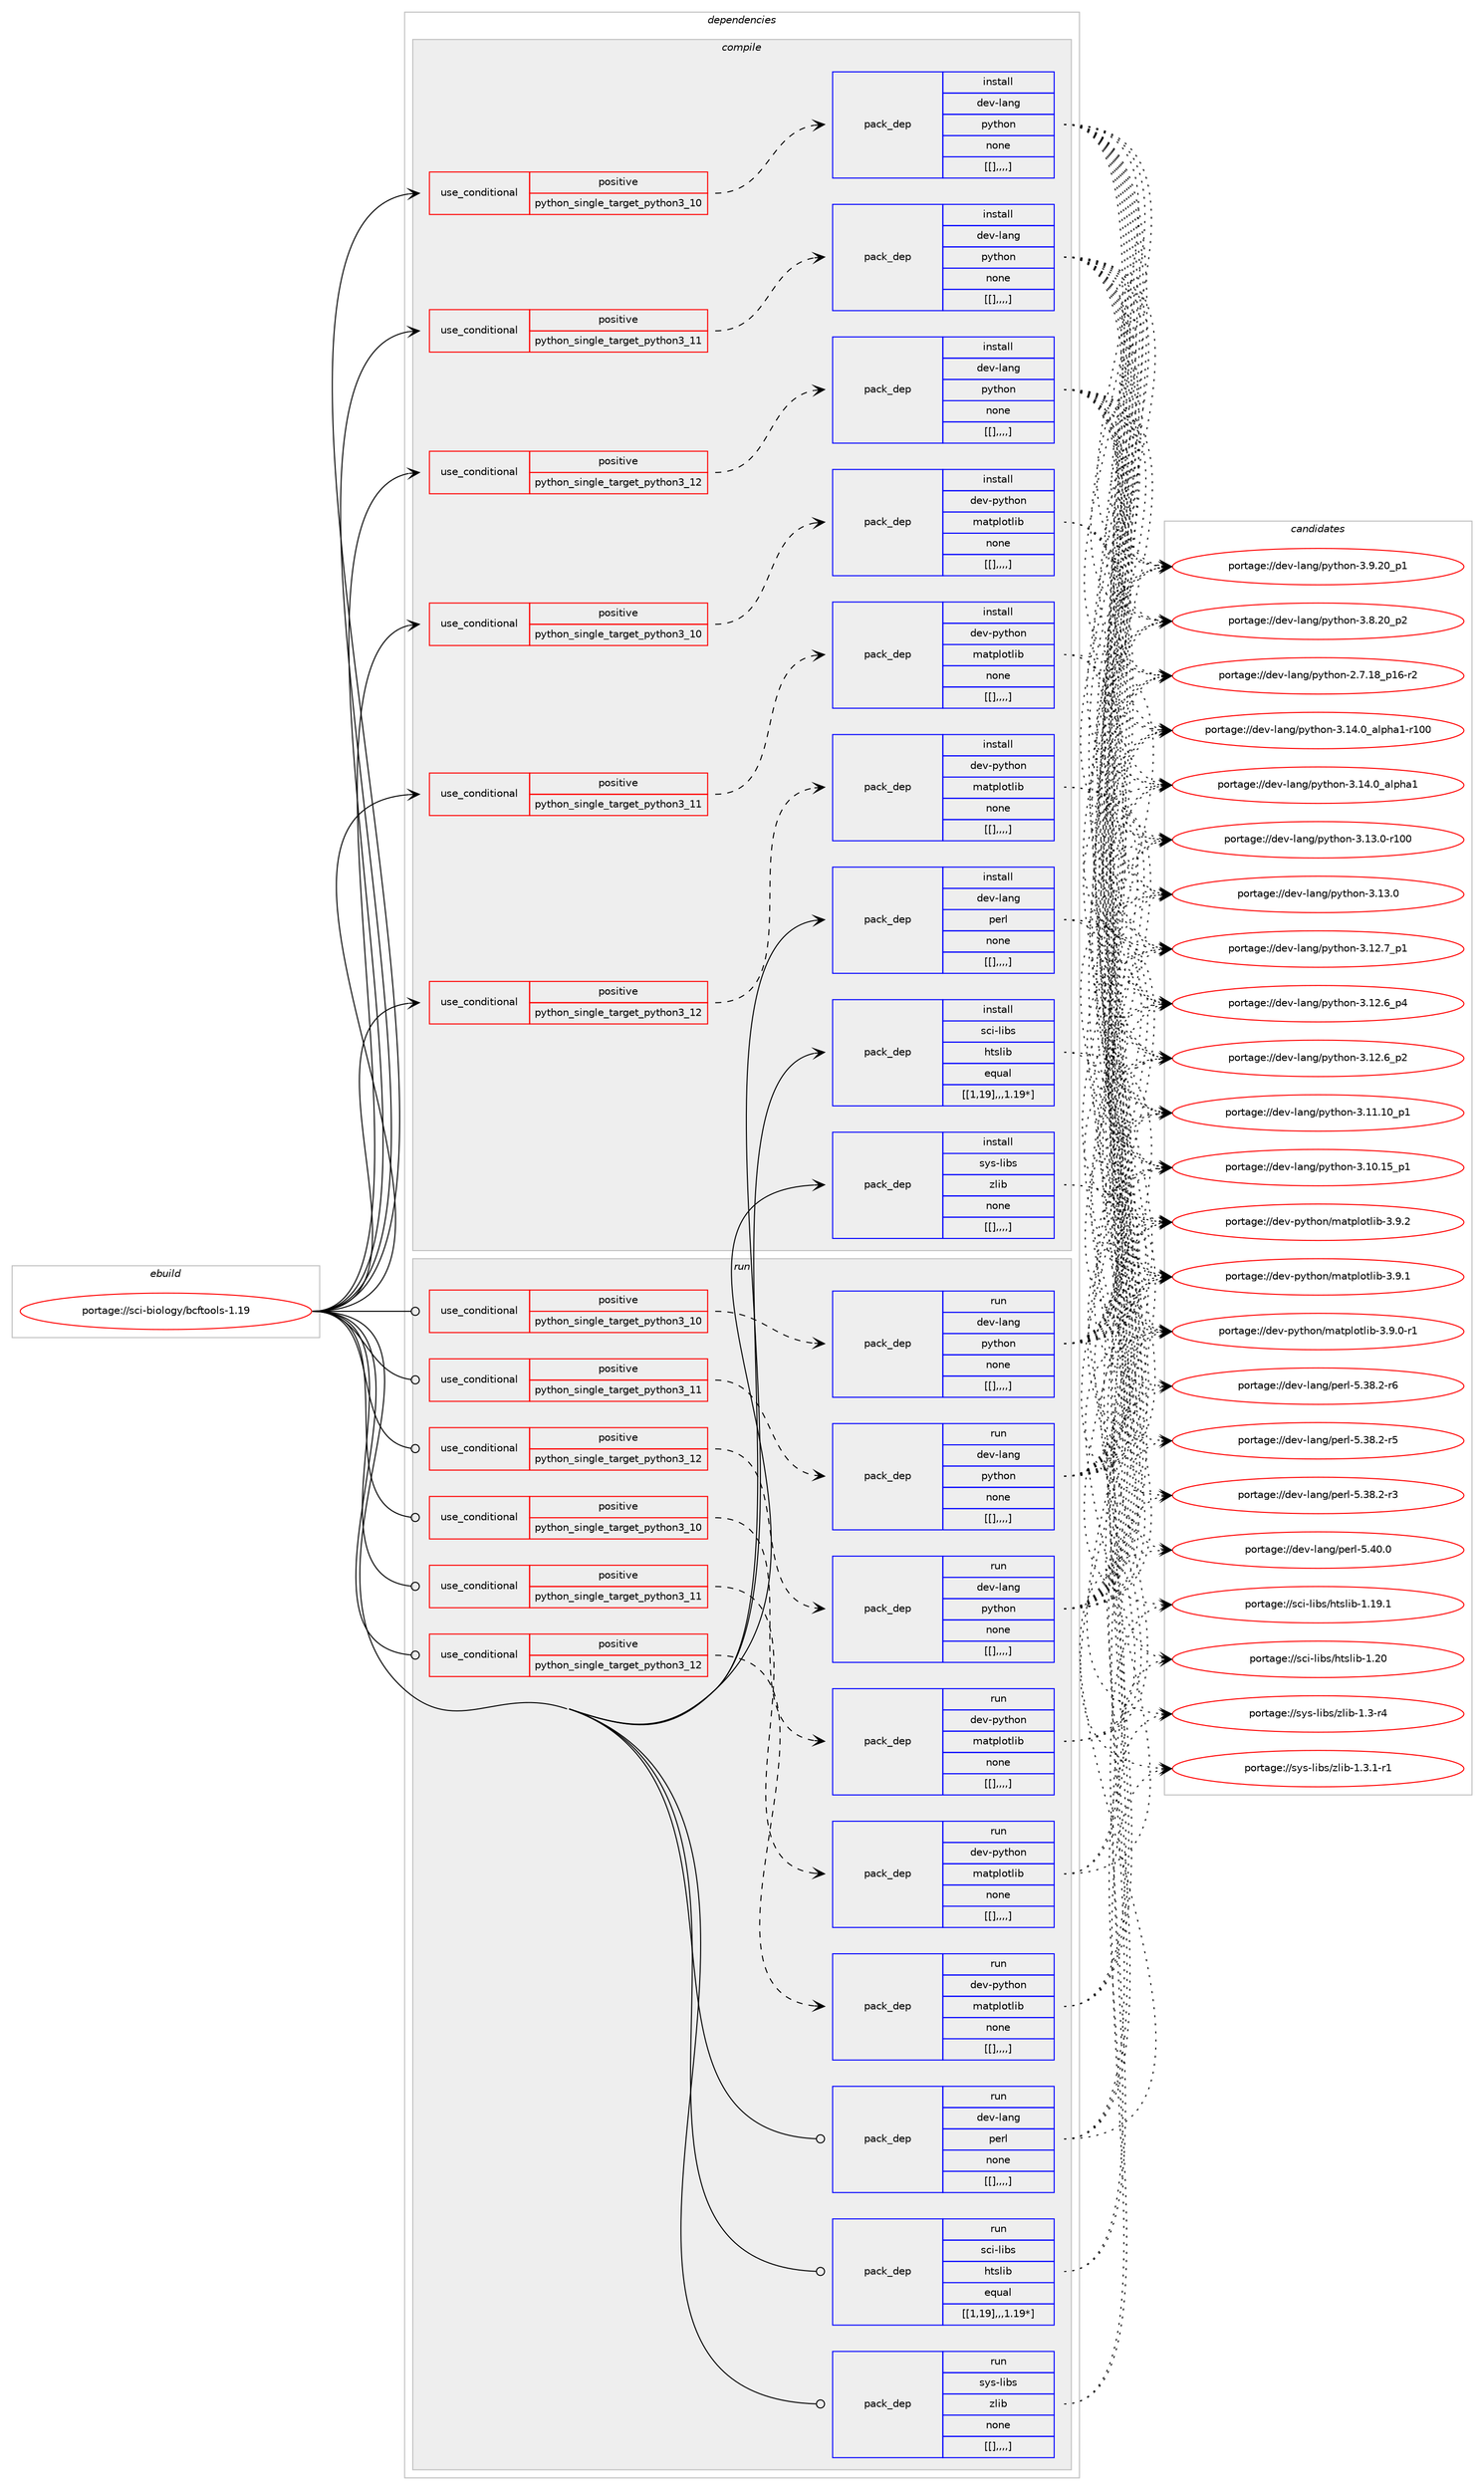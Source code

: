 digraph prolog {

# *************
# Graph options
# *************

newrank=true;
concentrate=true;
compound=true;
graph [rankdir=LR,fontname=Helvetica,fontsize=10,ranksep=1.5];#, ranksep=2.5, nodesep=0.2];
edge  [arrowhead=vee];
node  [fontname=Helvetica,fontsize=10];

# **********
# The ebuild
# **********

subgraph cluster_leftcol {
color=gray;
label=<<i>ebuild</i>>;
id [label="portage://sci-biology/bcftools-1.19", color=red, width=4, href="../sci-biology/bcftools-1.19.svg"];
}

# ****************
# The dependencies
# ****************

subgraph cluster_midcol {
color=gray;
label=<<i>dependencies</i>>;
subgraph cluster_compile {
fillcolor="#eeeeee";
style=filled;
label=<<i>compile</i>>;
subgraph cond110222 {
dependency415313 [label=<<TABLE BORDER="0" CELLBORDER="1" CELLSPACING="0" CELLPADDING="4"><TR><TD ROWSPAN="3" CELLPADDING="10">use_conditional</TD></TR><TR><TD>positive</TD></TR><TR><TD>python_single_target_python3_10</TD></TR></TABLE>>, shape=none, color=red];
subgraph pack301991 {
dependency415317 [label=<<TABLE BORDER="0" CELLBORDER="1" CELLSPACING="0" CELLPADDING="4" WIDTH="220"><TR><TD ROWSPAN="6" CELLPADDING="30">pack_dep</TD></TR><TR><TD WIDTH="110">install</TD></TR><TR><TD>dev-lang</TD></TR><TR><TD>python</TD></TR><TR><TD>none</TD></TR><TR><TD>[[],,,,]</TD></TR></TABLE>>, shape=none, color=blue];
}
dependency415313:e -> dependency415317:w [weight=20,style="dashed",arrowhead="vee"];
}
id:e -> dependency415313:w [weight=20,style="solid",arrowhead="vee"];
subgraph cond110224 {
dependency415327 [label=<<TABLE BORDER="0" CELLBORDER="1" CELLSPACING="0" CELLPADDING="4"><TR><TD ROWSPAN="3" CELLPADDING="10">use_conditional</TD></TR><TR><TD>positive</TD></TR><TR><TD>python_single_target_python3_10</TD></TR></TABLE>>, shape=none, color=red];
subgraph pack302005 {
dependency415332 [label=<<TABLE BORDER="0" CELLBORDER="1" CELLSPACING="0" CELLPADDING="4" WIDTH="220"><TR><TD ROWSPAN="6" CELLPADDING="30">pack_dep</TD></TR><TR><TD WIDTH="110">install</TD></TR><TR><TD>dev-python</TD></TR><TR><TD>matplotlib</TD></TR><TR><TD>none</TD></TR><TR><TD>[[],,,,]</TD></TR></TABLE>>, shape=none, color=blue];
}
dependency415327:e -> dependency415332:w [weight=20,style="dashed",arrowhead="vee"];
}
id:e -> dependency415327:w [weight=20,style="solid",arrowhead="vee"];
subgraph cond110227 {
dependency415342 [label=<<TABLE BORDER="0" CELLBORDER="1" CELLSPACING="0" CELLPADDING="4"><TR><TD ROWSPAN="3" CELLPADDING="10">use_conditional</TD></TR><TR><TD>positive</TD></TR><TR><TD>python_single_target_python3_11</TD></TR></TABLE>>, shape=none, color=red];
subgraph pack302016 {
dependency415348 [label=<<TABLE BORDER="0" CELLBORDER="1" CELLSPACING="0" CELLPADDING="4" WIDTH="220"><TR><TD ROWSPAN="6" CELLPADDING="30">pack_dep</TD></TR><TR><TD WIDTH="110">install</TD></TR><TR><TD>dev-lang</TD></TR><TR><TD>python</TD></TR><TR><TD>none</TD></TR><TR><TD>[[],,,,]</TD></TR></TABLE>>, shape=none, color=blue];
}
dependency415342:e -> dependency415348:w [weight=20,style="dashed",arrowhead="vee"];
}
id:e -> dependency415342:w [weight=20,style="solid",arrowhead="vee"];
subgraph cond110230 {
dependency415354 [label=<<TABLE BORDER="0" CELLBORDER="1" CELLSPACING="0" CELLPADDING="4"><TR><TD ROWSPAN="3" CELLPADDING="10">use_conditional</TD></TR><TR><TD>positive</TD></TR><TR><TD>python_single_target_python3_11</TD></TR></TABLE>>, shape=none, color=red];
subgraph pack302022 {
dependency415356 [label=<<TABLE BORDER="0" CELLBORDER="1" CELLSPACING="0" CELLPADDING="4" WIDTH="220"><TR><TD ROWSPAN="6" CELLPADDING="30">pack_dep</TD></TR><TR><TD WIDTH="110">install</TD></TR><TR><TD>dev-python</TD></TR><TR><TD>matplotlib</TD></TR><TR><TD>none</TD></TR><TR><TD>[[],,,,]</TD></TR></TABLE>>, shape=none, color=blue];
}
dependency415354:e -> dependency415356:w [weight=20,style="dashed",arrowhead="vee"];
}
id:e -> dependency415354:w [weight=20,style="solid",arrowhead="vee"];
subgraph cond110234 {
dependency415362 [label=<<TABLE BORDER="0" CELLBORDER="1" CELLSPACING="0" CELLPADDING="4"><TR><TD ROWSPAN="3" CELLPADDING="10">use_conditional</TD></TR><TR><TD>positive</TD></TR><TR><TD>python_single_target_python3_12</TD></TR></TABLE>>, shape=none, color=red];
subgraph pack302030 {
dependency415366 [label=<<TABLE BORDER="0" CELLBORDER="1" CELLSPACING="0" CELLPADDING="4" WIDTH="220"><TR><TD ROWSPAN="6" CELLPADDING="30">pack_dep</TD></TR><TR><TD WIDTH="110">install</TD></TR><TR><TD>dev-lang</TD></TR><TR><TD>python</TD></TR><TR><TD>none</TD></TR><TR><TD>[[],,,,]</TD></TR></TABLE>>, shape=none, color=blue];
}
dependency415362:e -> dependency415366:w [weight=20,style="dashed",arrowhead="vee"];
}
id:e -> dependency415362:w [weight=20,style="solid",arrowhead="vee"];
subgraph cond110236 {
dependency415374 [label=<<TABLE BORDER="0" CELLBORDER="1" CELLSPACING="0" CELLPADDING="4"><TR><TD ROWSPAN="3" CELLPADDING="10">use_conditional</TD></TR><TR><TD>positive</TD></TR><TR><TD>python_single_target_python3_12</TD></TR></TABLE>>, shape=none, color=red];
subgraph pack302038 {
dependency415377 [label=<<TABLE BORDER="0" CELLBORDER="1" CELLSPACING="0" CELLPADDING="4" WIDTH="220"><TR><TD ROWSPAN="6" CELLPADDING="30">pack_dep</TD></TR><TR><TD WIDTH="110">install</TD></TR><TR><TD>dev-python</TD></TR><TR><TD>matplotlib</TD></TR><TR><TD>none</TD></TR><TR><TD>[[],,,,]</TD></TR></TABLE>>, shape=none, color=blue];
}
dependency415374:e -> dependency415377:w [weight=20,style="dashed",arrowhead="vee"];
}
id:e -> dependency415374:w [weight=20,style="solid",arrowhead="vee"];
subgraph pack302043 {
dependency415382 [label=<<TABLE BORDER="0" CELLBORDER="1" CELLSPACING="0" CELLPADDING="4" WIDTH="220"><TR><TD ROWSPAN="6" CELLPADDING="30">pack_dep</TD></TR><TR><TD WIDTH="110">install</TD></TR><TR><TD>dev-lang</TD></TR><TR><TD>perl</TD></TR><TR><TD>none</TD></TR><TR><TD>[[],,,,]</TD></TR></TABLE>>, shape=none, color=blue];
}
id:e -> dependency415382:w [weight=20,style="solid",arrowhead="vee"];
subgraph pack302048 {
dependency415390 [label=<<TABLE BORDER="0" CELLBORDER="1" CELLSPACING="0" CELLPADDING="4" WIDTH="220"><TR><TD ROWSPAN="6" CELLPADDING="30">pack_dep</TD></TR><TR><TD WIDTH="110">install</TD></TR><TR><TD>sci-libs</TD></TR><TR><TD>htslib</TD></TR><TR><TD>equal</TD></TR><TR><TD>[[1,19],,,1.19*]</TD></TR></TABLE>>, shape=none, color=blue];
}
id:e -> dependency415390:w [weight=20,style="solid",arrowhead="vee"];
subgraph pack302055 {
dependency415397 [label=<<TABLE BORDER="0" CELLBORDER="1" CELLSPACING="0" CELLPADDING="4" WIDTH="220"><TR><TD ROWSPAN="6" CELLPADDING="30">pack_dep</TD></TR><TR><TD WIDTH="110">install</TD></TR><TR><TD>sys-libs</TD></TR><TR><TD>zlib</TD></TR><TR><TD>none</TD></TR><TR><TD>[[],,,,]</TD></TR></TABLE>>, shape=none, color=blue];
}
id:e -> dependency415397:w [weight=20,style="solid",arrowhead="vee"];
}
subgraph cluster_compileandrun {
fillcolor="#eeeeee";
style=filled;
label=<<i>compile and run</i>>;
}
subgraph cluster_run {
fillcolor="#eeeeee";
style=filled;
label=<<i>run</i>>;
subgraph cond110242 {
dependency415404 [label=<<TABLE BORDER="0" CELLBORDER="1" CELLSPACING="0" CELLPADDING="4"><TR><TD ROWSPAN="3" CELLPADDING="10">use_conditional</TD></TR><TR><TD>positive</TD></TR><TR><TD>python_single_target_python3_10</TD></TR></TABLE>>, shape=none, color=red];
subgraph pack302063 {
dependency415407 [label=<<TABLE BORDER="0" CELLBORDER="1" CELLSPACING="0" CELLPADDING="4" WIDTH="220"><TR><TD ROWSPAN="6" CELLPADDING="30">pack_dep</TD></TR><TR><TD WIDTH="110">run</TD></TR><TR><TD>dev-lang</TD></TR><TR><TD>python</TD></TR><TR><TD>none</TD></TR><TR><TD>[[],,,,]</TD></TR></TABLE>>, shape=none, color=blue];
}
dependency415404:e -> dependency415407:w [weight=20,style="dashed",arrowhead="vee"];
}
id:e -> dependency415404:w [weight=20,style="solid",arrowhead="odot"];
subgraph cond110245 {
dependency415416 [label=<<TABLE BORDER="0" CELLBORDER="1" CELLSPACING="0" CELLPADDING="4"><TR><TD ROWSPAN="3" CELLPADDING="10">use_conditional</TD></TR><TR><TD>positive</TD></TR><TR><TD>python_single_target_python3_10</TD></TR></TABLE>>, shape=none, color=red];
subgraph pack302072 {
dependency415419 [label=<<TABLE BORDER="0" CELLBORDER="1" CELLSPACING="0" CELLPADDING="4" WIDTH="220"><TR><TD ROWSPAN="6" CELLPADDING="30">pack_dep</TD></TR><TR><TD WIDTH="110">run</TD></TR><TR><TD>dev-python</TD></TR><TR><TD>matplotlib</TD></TR><TR><TD>none</TD></TR><TR><TD>[[],,,,]</TD></TR></TABLE>>, shape=none, color=blue];
}
dependency415416:e -> dependency415419:w [weight=20,style="dashed",arrowhead="vee"];
}
id:e -> dependency415416:w [weight=20,style="solid",arrowhead="odot"];
subgraph cond110248 {
dependency415429 [label=<<TABLE BORDER="0" CELLBORDER="1" CELLSPACING="0" CELLPADDING="4"><TR><TD ROWSPAN="3" CELLPADDING="10">use_conditional</TD></TR><TR><TD>positive</TD></TR><TR><TD>python_single_target_python3_11</TD></TR></TABLE>>, shape=none, color=red];
subgraph pack302082 {
dependency415434 [label=<<TABLE BORDER="0" CELLBORDER="1" CELLSPACING="0" CELLPADDING="4" WIDTH="220"><TR><TD ROWSPAN="6" CELLPADDING="30">pack_dep</TD></TR><TR><TD WIDTH="110">run</TD></TR><TR><TD>dev-lang</TD></TR><TR><TD>python</TD></TR><TR><TD>none</TD></TR><TR><TD>[[],,,,]</TD></TR></TABLE>>, shape=none, color=blue];
}
dependency415429:e -> dependency415434:w [weight=20,style="dashed",arrowhead="vee"];
}
id:e -> dependency415429:w [weight=20,style="solid",arrowhead="odot"];
subgraph cond110251 {
dependency415442 [label=<<TABLE BORDER="0" CELLBORDER="1" CELLSPACING="0" CELLPADDING="4"><TR><TD ROWSPAN="3" CELLPADDING="10">use_conditional</TD></TR><TR><TD>positive</TD></TR><TR><TD>python_single_target_python3_11</TD></TR></TABLE>>, shape=none, color=red];
subgraph pack302090 {
dependency415445 [label=<<TABLE BORDER="0" CELLBORDER="1" CELLSPACING="0" CELLPADDING="4" WIDTH="220"><TR><TD ROWSPAN="6" CELLPADDING="30">pack_dep</TD></TR><TR><TD WIDTH="110">run</TD></TR><TR><TD>dev-python</TD></TR><TR><TD>matplotlib</TD></TR><TR><TD>none</TD></TR><TR><TD>[[],,,,]</TD></TR></TABLE>>, shape=none, color=blue];
}
dependency415442:e -> dependency415445:w [weight=20,style="dashed",arrowhead="vee"];
}
id:e -> dependency415442:w [weight=20,style="solid",arrowhead="odot"];
subgraph cond110255 {
dependency415454 [label=<<TABLE BORDER="0" CELLBORDER="1" CELLSPACING="0" CELLPADDING="4"><TR><TD ROWSPAN="3" CELLPADDING="10">use_conditional</TD></TR><TR><TD>positive</TD></TR><TR><TD>python_single_target_python3_12</TD></TR></TABLE>>, shape=none, color=red];
subgraph pack302099 {
dependency415458 [label=<<TABLE BORDER="0" CELLBORDER="1" CELLSPACING="0" CELLPADDING="4" WIDTH="220"><TR><TD ROWSPAN="6" CELLPADDING="30">pack_dep</TD></TR><TR><TD WIDTH="110">run</TD></TR><TR><TD>dev-lang</TD></TR><TR><TD>python</TD></TR><TR><TD>none</TD></TR><TR><TD>[[],,,,]</TD></TR></TABLE>>, shape=none, color=blue];
}
dependency415454:e -> dependency415458:w [weight=20,style="dashed",arrowhead="vee"];
}
id:e -> dependency415454:w [weight=20,style="solid",arrowhead="odot"];
subgraph cond110260 {
dependency415466 [label=<<TABLE BORDER="0" CELLBORDER="1" CELLSPACING="0" CELLPADDING="4"><TR><TD ROWSPAN="3" CELLPADDING="10">use_conditional</TD></TR><TR><TD>positive</TD></TR><TR><TD>python_single_target_python3_12</TD></TR></TABLE>>, shape=none, color=red];
subgraph pack302113 {
dependency415474 [label=<<TABLE BORDER="0" CELLBORDER="1" CELLSPACING="0" CELLPADDING="4" WIDTH="220"><TR><TD ROWSPAN="6" CELLPADDING="30">pack_dep</TD></TR><TR><TD WIDTH="110">run</TD></TR><TR><TD>dev-python</TD></TR><TR><TD>matplotlib</TD></TR><TR><TD>none</TD></TR><TR><TD>[[],,,,]</TD></TR></TABLE>>, shape=none, color=blue];
}
dependency415466:e -> dependency415474:w [weight=20,style="dashed",arrowhead="vee"];
}
id:e -> dependency415466:w [weight=20,style="solid",arrowhead="odot"];
subgraph pack302118 {
dependency415482 [label=<<TABLE BORDER="0" CELLBORDER="1" CELLSPACING="0" CELLPADDING="4" WIDTH="220"><TR><TD ROWSPAN="6" CELLPADDING="30">pack_dep</TD></TR><TR><TD WIDTH="110">run</TD></TR><TR><TD>dev-lang</TD></TR><TR><TD>perl</TD></TR><TR><TD>none</TD></TR><TR><TD>[[],,,,]</TD></TR></TABLE>>, shape=none, color=blue];
}
id:e -> dependency415482:w [weight=20,style="solid",arrowhead="odot"];
subgraph pack302125 {
dependency415491 [label=<<TABLE BORDER="0" CELLBORDER="1" CELLSPACING="0" CELLPADDING="4" WIDTH="220"><TR><TD ROWSPAN="6" CELLPADDING="30">pack_dep</TD></TR><TR><TD WIDTH="110">run</TD></TR><TR><TD>sci-libs</TD></TR><TR><TD>htslib</TD></TR><TR><TD>equal</TD></TR><TR><TD>[[1,19],,,1.19*]</TD></TR></TABLE>>, shape=none, color=blue];
}
id:e -> dependency415491:w [weight=20,style="solid",arrowhead="odot"];
subgraph pack302130 {
dependency415499 [label=<<TABLE BORDER="0" CELLBORDER="1" CELLSPACING="0" CELLPADDING="4" WIDTH="220"><TR><TD ROWSPAN="6" CELLPADDING="30">pack_dep</TD></TR><TR><TD WIDTH="110">run</TD></TR><TR><TD>sys-libs</TD></TR><TR><TD>zlib</TD></TR><TR><TD>none</TD></TR><TR><TD>[[],,,,]</TD></TR></TABLE>>, shape=none, color=blue];
}
id:e -> dependency415499:w [weight=20,style="solid",arrowhead="odot"];
}
}

# **************
# The candidates
# **************

subgraph cluster_choices {
rank=same;
color=gray;
label=<<i>candidates</i>>;

subgraph choice301989 {
color=black;
nodesep=1;
choice100101118451089711010347112121116104111110455146495246489597108112104974945114494848 [label="portage://dev-lang/python-3.14.0_alpha1-r100", color=red, width=4,href="../dev-lang/python-3.14.0_alpha1-r100.svg"];
choice1001011184510897110103471121211161041111104551464952464895971081121049749 [label="portage://dev-lang/python-3.14.0_alpha1", color=red, width=4,href="../dev-lang/python-3.14.0_alpha1.svg"];
choice1001011184510897110103471121211161041111104551464951464845114494848 [label="portage://dev-lang/python-3.13.0-r100", color=red, width=4,href="../dev-lang/python-3.13.0-r100.svg"];
choice10010111845108971101034711212111610411111045514649514648 [label="portage://dev-lang/python-3.13.0", color=red, width=4,href="../dev-lang/python-3.13.0.svg"];
choice100101118451089711010347112121116104111110455146495046559511249 [label="portage://dev-lang/python-3.12.7_p1", color=red, width=4,href="../dev-lang/python-3.12.7_p1.svg"];
choice100101118451089711010347112121116104111110455146495046549511252 [label="portage://dev-lang/python-3.12.6_p4", color=red, width=4,href="../dev-lang/python-3.12.6_p4.svg"];
choice100101118451089711010347112121116104111110455146495046549511250 [label="portage://dev-lang/python-3.12.6_p2", color=red, width=4,href="../dev-lang/python-3.12.6_p2.svg"];
choice10010111845108971101034711212111610411111045514649494649489511249 [label="portage://dev-lang/python-3.11.10_p1", color=red, width=4,href="../dev-lang/python-3.11.10_p1.svg"];
choice10010111845108971101034711212111610411111045514649484649539511249 [label="portage://dev-lang/python-3.10.15_p1", color=red, width=4,href="../dev-lang/python-3.10.15_p1.svg"];
choice100101118451089711010347112121116104111110455146574650489511249 [label="portage://dev-lang/python-3.9.20_p1", color=red, width=4,href="../dev-lang/python-3.9.20_p1.svg"];
choice100101118451089711010347112121116104111110455146564650489511250 [label="portage://dev-lang/python-3.8.20_p2", color=red, width=4,href="../dev-lang/python-3.8.20_p2.svg"];
choice100101118451089711010347112121116104111110455046554649569511249544511450 [label="portage://dev-lang/python-2.7.18_p16-r2", color=red, width=4,href="../dev-lang/python-2.7.18_p16-r2.svg"];
dependency415317:e -> choice100101118451089711010347112121116104111110455146495246489597108112104974945114494848:w [style=dotted,weight="100"];
dependency415317:e -> choice1001011184510897110103471121211161041111104551464952464895971081121049749:w [style=dotted,weight="100"];
dependency415317:e -> choice1001011184510897110103471121211161041111104551464951464845114494848:w [style=dotted,weight="100"];
dependency415317:e -> choice10010111845108971101034711212111610411111045514649514648:w [style=dotted,weight="100"];
dependency415317:e -> choice100101118451089711010347112121116104111110455146495046559511249:w [style=dotted,weight="100"];
dependency415317:e -> choice100101118451089711010347112121116104111110455146495046549511252:w [style=dotted,weight="100"];
dependency415317:e -> choice100101118451089711010347112121116104111110455146495046549511250:w [style=dotted,weight="100"];
dependency415317:e -> choice10010111845108971101034711212111610411111045514649494649489511249:w [style=dotted,weight="100"];
dependency415317:e -> choice10010111845108971101034711212111610411111045514649484649539511249:w [style=dotted,weight="100"];
dependency415317:e -> choice100101118451089711010347112121116104111110455146574650489511249:w [style=dotted,weight="100"];
dependency415317:e -> choice100101118451089711010347112121116104111110455146564650489511250:w [style=dotted,weight="100"];
dependency415317:e -> choice100101118451089711010347112121116104111110455046554649569511249544511450:w [style=dotted,weight="100"];
}
subgraph choice302001 {
color=black;
nodesep=1;
choice10010111845112121116104111110471099711611210811111610810598455146574650 [label="portage://dev-python/matplotlib-3.9.2", color=red, width=4,href="../dev-python/matplotlib-3.9.2.svg"];
choice10010111845112121116104111110471099711611210811111610810598455146574649 [label="portage://dev-python/matplotlib-3.9.1", color=red, width=4,href="../dev-python/matplotlib-3.9.1.svg"];
choice100101118451121211161041111104710997116112108111116108105984551465746484511449 [label="portage://dev-python/matplotlib-3.9.0-r1", color=red, width=4,href="../dev-python/matplotlib-3.9.0-r1.svg"];
dependency415332:e -> choice10010111845112121116104111110471099711611210811111610810598455146574650:w [style=dotted,weight="100"];
dependency415332:e -> choice10010111845112121116104111110471099711611210811111610810598455146574649:w [style=dotted,weight="100"];
dependency415332:e -> choice100101118451121211161041111104710997116112108111116108105984551465746484511449:w [style=dotted,weight="100"];
}
subgraph choice302005 {
color=black;
nodesep=1;
choice100101118451089711010347112121116104111110455146495246489597108112104974945114494848 [label="portage://dev-lang/python-3.14.0_alpha1-r100", color=red, width=4,href="../dev-lang/python-3.14.0_alpha1-r100.svg"];
choice1001011184510897110103471121211161041111104551464952464895971081121049749 [label="portage://dev-lang/python-3.14.0_alpha1", color=red, width=4,href="../dev-lang/python-3.14.0_alpha1.svg"];
choice1001011184510897110103471121211161041111104551464951464845114494848 [label="portage://dev-lang/python-3.13.0-r100", color=red, width=4,href="../dev-lang/python-3.13.0-r100.svg"];
choice10010111845108971101034711212111610411111045514649514648 [label="portage://dev-lang/python-3.13.0", color=red, width=4,href="../dev-lang/python-3.13.0.svg"];
choice100101118451089711010347112121116104111110455146495046559511249 [label="portage://dev-lang/python-3.12.7_p1", color=red, width=4,href="../dev-lang/python-3.12.7_p1.svg"];
choice100101118451089711010347112121116104111110455146495046549511252 [label="portage://dev-lang/python-3.12.6_p4", color=red, width=4,href="../dev-lang/python-3.12.6_p4.svg"];
choice100101118451089711010347112121116104111110455146495046549511250 [label="portage://dev-lang/python-3.12.6_p2", color=red, width=4,href="../dev-lang/python-3.12.6_p2.svg"];
choice10010111845108971101034711212111610411111045514649494649489511249 [label="portage://dev-lang/python-3.11.10_p1", color=red, width=4,href="../dev-lang/python-3.11.10_p1.svg"];
choice10010111845108971101034711212111610411111045514649484649539511249 [label="portage://dev-lang/python-3.10.15_p1", color=red, width=4,href="../dev-lang/python-3.10.15_p1.svg"];
choice100101118451089711010347112121116104111110455146574650489511249 [label="portage://dev-lang/python-3.9.20_p1", color=red, width=4,href="../dev-lang/python-3.9.20_p1.svg"];
choice100101118451089711010347112121116104111110455146564650489511250 [label="portage://dev-lang/python-3.8.20_p2", color=red, width=4,href="../dev-lang/python-3.8.20_p2.svg"];
choice100101118451089711010347112121116104111110455046554649569511249544511450 [label="portage://dev-lang/python-2.7.18_p16-r2", color=red, width=4,href="../dev-lang/python-2.7.18_p16-r2.svg"];
dependency415348:e -> choice100101118451089711010347112121116104111110455146495246489597108112104974945114494848:w [style=dotted,weight="100"];
dependency415348:e -> choice1001011184510897110103471121211161041111104551464952464895971081121049749:w [style=dotted,weight="100"];
dependency415348:e -> choice1001011184510897110103471121211161041111104551464951464845114494848:w [style=dotted,weight="100"];
dependency415348:e -> choice10010111845108971101034711212111610411111045514649514648:w [style=dotted,weight="100"];
dependency415348:e -> choice100101118451089711010347112121116104111110455146495046559511249:w [style=dotted,weight="100"];
dependency415348:e -> choice100101118451089711010347112121116104111110455146495046549511252:w [style=dotted,weight="100"];
dependency415348:e -> choice100101118451089711010347112121116104111110455146495046549511250:w [style=dotted,weight="100"];
dependency415348:e -> choice10010111845108971101034711212111610411111045514649494649489511249:w [style=dotted,weight="100"];
dependency415348:e -> choice10010111845108971101034711212111610411111045514649484649539511249:w [style=dotted,weight="100"];
dependency415348:e -> choice100101118451089711010347112121116104111110455146574650489511249:w [style=dotted,weight="100"];
dependency415348:e -> choice100101118451089711010347112121116104111110455146564650489511250:w [style=dotted,weight="100"];
dependency415348:e -> choice100101118451089711010347112121116104111110455046554649569511249544511450:w [style=dotted,weight="100"];
}
subgraph choice302024 {
color=black;
nodesep=1;
choice10010111845112121116104111110471099711611210811111610810598455146574650 [label="portage://dev-python/matplotlib-3.9.2", color=red, width=4,href="../dev-python/matplotlib-3.9.2.svg"];
choice10010111845112121116104111110471099711611210811111610810598455146574649 [label="portage://dev-python/matplotlib-3.9.1", color=red, width=4,href="../dev-python/matplotlib-3.9.1.svg"];
choice100101118451121211161041111104710997116112108111116108105984551465746484511449 [label="portage://dev-python/matplotlib-3.9.0-r1", color=red, width=4,href="../dev-python/matplotlib-3.9.0-r1.svg"];
dependency415356:e -> choice10010111845112121116104111110471099711611210811111610810598455146574650:w [style=dotted,weight="100"];
dependency415356:e -> choice10010111845112121116104111110471099711611210811111610810598455146574649:w [style=dotted,weight="100"];
dependency415356:e -> choice100101118451121211161041111104710997116112108111116108105984551465746484511449:w [style=dotted,weight="100"];
}
subgraph choice302029 {
color=black;
nodesep=1;
choice100101118451089711010347112121116104111110455146495246489597108112104974945114494848 [label="portage://dev-lang/python-3.14.0_alpha1-r100", color=red, width=4,href="../dev-lang/python-3.14.0_alpha1-r100.svg"];
choice1001011184510897110103471121211161041111104551464952464895971081121049749 [label="portage://dev-lang/python-3.14.0_alpha1", color=red, width=4,href="../dev-lang/python-3.14.0_alpha1.svg"];
choice1001011184510897110103471121211161041111104551464951464845114494848 [label="portage://dev-lang/python-3.13.0-r100", color=red, width=4,href="../dev-lang/python-3.13.0-r100.svg"];
choice10010111845108971101034711212111610411111045514649514648 [label="portage://dev-lang/python-3.13.0", color=red, width=4,href="../dev-lang/python-3.13.0.svg"];
choice100101118451089711010347112121116104111110455146495046559511249 [label="portage://dev-lang/python-3.12.7_p1", color=red, width=4,href="../dev-lang/python-3.12.7_p1.svg"];
choice100101118451089711010347112121116104111110455146495046549511252 [label="portage://dev-lang/python-3.12.6_p4", color=red, width=4,href="../dev-lang/python-3.12.6_p4.svg"];
choice100101118451089711010347112121116104111110455146495046549511250 [label="portage://dev-lang/python-3.12.6_p2", color=red, width=4,href="../dev-lang/python-3.12.6_p2.svg"];
choice10010111845108971101034711212111610411111045514649494649489511249 [label="portage://dev-lang/python-3.11.10_p1", color=red, width=4,href="../dev-lang/python-3.11.10_p1.svg"];
choice10010111845108971101034711212111610411111045514649484649539511249 [label="portage://dev-lang/python-3.10.15_p1", color=red, width=4,href="../dev-lang/python-3.10.15_p1.svg"];
choice100101118451089711010347112121116104111110455146574650489511249 [label="portage://dev-lang/python-3.9.20_p1", color=red, width=4,href="../dev-lang/python-3.9.20_p1.svg"];
choice100101118451089711010347112121116104111110455146564650489511250 [label="portage://dev-lang/python-3.8.20_p2", color=red, width=4,href="../dev-lang/python-3.8.20_p2.svg"];
choice100101118451089711010347112121116104111110455046554649569511249544511450 [label="portage://dev-lang/python-2.7.18_p16-r2", color=red, width=4,href="../dev-lang/python-2.7.18_p16-r2.svg"];
dependency415366:e -> choice100101118451089711010347112121116104111110455146495246489597108112104974945114494848:w [style=dotted,weight="100"];
dependency415366:e -> choice1001011184510897110103471121211161041111104551464952464895971081121049749:w [style=dotted,weight="100"];
dependency415366:e -> choice1001011184510897110103471121211161041111104551464951464845114494848:w [style=dotted,weight="100"];
dependency415366:e -> choice10010111845108971101034711212111610411111045514649514648:w [style=dotted,weight="100"];
dependency415366:e -> choice100101118451089711010347112121116104111110455146495046559511249:w [style=dotted,weight="100"];
dependency415366:e -> choice100101118451089711010347112121116104111110455146495046549511252:w [style=dotted,weight="100"];
dependency415366:e -> choice100101118451089711010347112121116104111110455146495046549511250:w [style=dotted,weight="100"];
dependency415366:e -> choice10010111845108971101034711212111610411111045514649494649489511249:w [style=dotted,weight="100"];
dependency415366:e -> choice10010111845108971101034711212111610411111045514649484649539511249:w [style=dotted,weight="100"];
dependency415366:e -> choice100101118451089711010347112121116104111110455146574650489511249:w [style=dotted,weight="100"];
dependency415366:e -> choice100101118451089711010347112121116104111110455146564650489511250:w [style=dotted,weight="100"];
dependency415366:e -> choice100101118451089711010347112121116104111110455046554649569511249544511450:w [style=dotted,weight="100"];
}
subgraph choice302047 {
color=black;
nodesep=1;
choice10010111845112121116104111110471099711611210811111610810598455146574650 [label="portage://dev-python/matplotlib-3.9.2", color=red, width=4,href="../dev-python/matplotlib-3.9.2.svg"];
choice10010111845112121116104111110471099711611210811111610810598455146574649 [label="portage://dev-python/matplotlib-3.9.1", color=red, width=4,href="../dev-python/matplotlib-3.9.1.svg"];
choice100101118451121211161041111104710997116112108111116108105984551465746484511449 [label="portage://dev-python/matplotlib-3.9.0-r1", color=red, width=4,href="../dev-python/matplotlib-3.9.0-r1.svg"];
dependency415377:e -> choice10010111845112121116104111110471099711611210811111610810598455146574650:w [style=dotted,weight="100"];
dependency415377:e -> choice10010111845112121116104111110471099711611210811111610810598455146574649:w [style=dotted,weight="100"];
dependency415377:e -> choice100101118451121211161041111104710997116112108111116108105984551465746484511449:w [style=dotted,weight="100"];
}
subgraph choice302054 {
color=black;
nodesep=1;
choice10010111845108971101034711210111410845534652484648 [label="portage://dev-lang/perl-5.40.0", color=red, width=4,href="../dev-lang/perl-5.40.0.svg"];
choice100101118451089711010347112101114108455346515646504511454 [label="portage://dev-lang/perl-5.38.2-r6", color=red, width=4,href="../dev-lang/perl-5.38.2-r6.svg"];
choice100101118451089711010347112101114108455346515646504511453 [label="portage://dev-lang/perl-5.38.2-r5", color=red, width=4,href="../dev-lang/perl-5.38.2-r5.svg"];
choice100101118451089711010347112101114108455346515646504511451 [label="portage://dev-lang/perl-5.38.2-r3", color=red, width=4,href="../dev-lang/perl-5.38.2-r3.svg"];
dependency415382:e -> choice10010111845108971101034711210111410845534652484648:w [style=dotted,weight="100"];
dependency415382:e -> choice100101118451089711010347112101114108455346515646504511454:w [style=dotted,weight="100"];
dependency415382:e -> choice100101118451089711010347112101114108455346515646504511453:w [style=dotted,weight="100"];
dependency415382:e -> choice100101118451089711010347112101114108455346515646504511451:w [style=dotted,weight="100"];
}
subgraph choice302058 {
color=black;
nodesep=1;
choice11599105451081059811547104116115108105984549465048 [label="portage://sci-libs/htslib-1.20", color=red, width=4,href="../sci-libs/htslib-1.20.svg"];
choice115991054510810598115471041161151081059845494649574649 [label="portage://sci-libs/htslib-1.19.1", color=red, width=4,href="../sci-libs/htslib-1.19.1.svg"];
dependency415390:e -> choice11599105451081059811547104116115108105984549465048:w [style=dotted,weight="100"];
dependency415390:e -> choice115991054510810598115471041161151081059845494649574649:w [style=dotted,weight="100"];
}
subgraph choice302059 {
color=black;
nodesep=1;
choice115121115451081059811547122108105984549465146494511449 [label="portage://sys-libs/zlib-1.3.1-r1", color=red, width=4,href="../sys-libs/zlib-1.3.1-r1.svg"];
choice11512111545108105981154712210810598454946514511452 [label="portage://sys-libs/zlib-1.3-r4", color=red, width=4,href="../sys-libs/zlib-1.3-r4.svg"];
dependency415397:e -> choice115121115451081059811547122108105984549465146494511449:w [style=dotted,weight="100"];
dependency415397:e -> choice11512111545108105981154712210810598454946514511452:w [style=dotted,weight="100"];
}
subgraph choice302063 {
color=black;
nodesep=1;
choice100101118451089711010347112121116104111110455146495246489597108112104974945114494848 [label="portage://dev-lang/python-3.14.0_alpha1-r100", color=red, width=4,href="../dev-lang/python-3.14.0_alpha1-r100.svg"];
choice1001011184510897110103471121211161041111104551464952464895971081121049749 [label="portage://dev-lang/python-3.14.0_alpha1", color=red, width=4,href="../dev-lang/python-3.14.0_alpha1.svg"];
choice1001011184510897110103471121211161041111104551464951464845114494848 [label="portage://dev-lang/python-3.13.0-r100", color=red, width=4,href="../dev-lang/python-3.13.0-r100.svg"];
choice10010111845108971101034711212111610411111045514649514648 [label="portage://dev-lang/python-3.13.0", color=red, width=4,href="../dev-lang/python-3.13.0.svg"];
choice100101118451089711010347112121116104111110455146495046559511249 [label="portage://dev-lang/python-3.12.7_p1", color=red, width=4,href="../dev-lang/python-3.12.7_p1.svg"];
choice100101118451089711010347112121116104111110455146495046549511252 [label="portage://dev-lang/python-3.12.6_p4", color=red, width=4,href="../dev-lang/python-3.12.6_p4.svg"];
choice100101118451089711010347112121116104111110455146495046549511250 [label="portage://dev-lang/python-3.12.6_p2", color=red, width=4,href="../dev-lang/python-3.12.6_p2.svg"];
choice10010111845108971101034711212111610411111045514649494649489511249 [label="portage://dev-lang/python-3.11.10_p1", color=red, width=4,href="../dev-lang/python-3.11.10_p1.svg"];
choice10010111845108971101034711212111610411111045514649484649539511249 [label="portage://dev-lang/python-3.10.15_p1", color=red, width=4,href="../dev-lang/python-3.10.15_p1.svg"];
choice100101118451089711010347112121116104111110455146574650489511249 [label="portage://dev-lang/python-3.9.20_p1", color=red, width=4,href="../dev-lang/python-3.9.20_p1.svg"];
choice100101118451089711010347112121116104111110455146564650489511250 [label="portage://dev-lang/python-3.8.20_p2", color=red, width=4,href="../dev-lang/python-3.8.20_p2.svg"];
choice100101118451089711010347112121116104111110455046554649569511249544511450 [label="portage://dev-lang/python-2.7.18_p16-r2", color=red, width=4,href="../dev-lang/python-2.7.18_p16-r2.svg"];
dependency415407:e -> choice100101118451089711010347112121116104111110455146495246489597108112104974945114494848:w [style=dotted,weight="100"];
dependency415407:e -> choice1001011184510897110103471121211161041111104551464952464895971081121049749:w [style=dotted,weight="100"];
dependency415407:e -> choice1001011184510897110103471121211161041111104551464951464845114494848:w [style=dotted,weight="100"];
dependency415407:e -> choice10010111845108971101034711212111610411111045514649514648:w [style=dotted,weight="100"];
dependency415407:e -> choice100101118451089711010347112121116104111110455146495046559511249:w [style=dotted,weight="100"];
dependency415407:e -> choice100101118451089711010347112121116104111110455146495046549511252:w [style=dotted,weight="100"];
dependency415407:e -> choice100101118451089711010347112121116104111110455146495046549511250:w [style=dotted,weight="100"];
dependency415407:e -> choice10010111845108971101034711212111610411111045514649494649489511249:w [style=dotted,weight="100"];
dependency415407:e -> choice10010111845108971101034711212111610411111045514649484649539511249:w [style=dotted,weight="100"];
dependency415407:e -> choice100101118451089711010347112121116104111110455146574650489511249:w [style=dotted,weight="100"];
dependency415407:e -> choice100101118451089711010347112121116104111110455146564650489511250:w [style=dotted,weight="100"];
dependency415407:e -> choice100101118451089711010347112121116104111110455046554649569511249544511450:w [style=dotted,weight="100"];
}
subgraph choice302069 {
color=black;
nodesep=1;
choice10010111845112121116104111110471099711611210811111610810598455146574650 [label="portage://dev-python/matplotlib-3.9.2", color=red, width=4,href="../dev-python/matplotlib-3.9.2.svg"];
choice10010111845112121116104111110471099711611210811111610810598455146574649 [label="portage://dev-python/matplotlib-3.9.1", color=red, width=4,href="../dev-python/matplotlib-3.9.1.svg"];
choice100101118451121211161041111104710997116112108111116108105984551465746484511449 [label="portage://dev-python/matplotlib-3.9.0-r1", color=red, width=4,href="../dev-python/matplotlib-3.9.0-r1.svg"];
dependency415419:e -> choice10010111845112121116104111110471099711611210811111610810598455146574650:w [style=dotted,weight="100"];
dependency415419:e -> choice10010111845112121116104111110471099711611210811111610810598455146574649:w [style=dotted,weight="100"];
dependency415419:e -> choice100101118451121211161041111104710997116112108111116108105984551465746484511449:w [style=dotted,weight="100"];
}
subgraph choice302072 {
color=black;
nodesep=1;
choice100101118451089711010347112121116104111110455146495246489597108112104974945114494848 [label="portage://dev-lang/python-3.14.0_alpha1-r100", color=red, width=4,href="../dev-lang/python-3.14.0_alpha1-r100.svg"];
choice1001011184510897110103471121211161041111104551464952464895971081121049749 [label="portage://dev-lang/python-3.14.0_alpha1", color=red, width=4,href="../dev-lang/python-3.14.0_alpha1.svg"];
choice1001011184510897110103471121211161041111104551464951464845114494848 [label="portage://dev-lang/python-3.13.0-r100", color=red, width=4,href="../dev-lang/python-3.13.0-r100.svg"];
choice10010111845108971101034711212111610411111045514649514648 [label="portage://dev-lang/python-3.13.0", color=red, width=4,href="../dev-lang/python-3.13.0.svg"];
choice100101118451089711010347112121116104111110455146495046559511249 [label="portage://dev-lang/python-3.12.7_p1", color=red, width=4,href="../dev-lang/python-3.12.7_p1.svg"];
choice100101118451089711010347112121116104111110455146495046549511252 [label="portage://dev-lang/python-3.12.6_p4", color=red, width=4,href="../dev-lang/python-3.12.6_p4.svg"];
choice100101118451089711010347112121116104111110455146495046549511250 [label="portage://dev-lang/python-3.12.6_p2", color=red, width=4,href="../dev-lang/python-3.12.6_p2.svg"];
choice10010111845108971101034711212111610411111045514649494649489511249 [label="portage://dev-lang/python-3.11.10_p1", color=red, width=4,href="../dev-lang/python-3.11.10_p1.svg"];
choice10010111845108971101034711212111610411111045514649484649539511249 [label="portage://dev-lang/python-3.10.15_p1", color=red, width=4,href="../dev-lang/python-3.10.15_p1.svg"];
choice100101118451089711010347112121116104111110455146574650489511249 [label="portage://dev-lang/python-3.9.20_p1", color=red, width=4,href="../dev-lang/python-3.9.20_p1.svg"];
choice100101118451089711010347112121116104111110455146564650489511250 [label="portage://dev-lang/python-3.8.20_p2", color=red, width=4,href="../dev-lang/python-3.8.20_p2.svg"];
choice100101118451089711010347112121116104111110455046554649569511249544511450 [label="portage://dev-lang/python-2.7.18_p16-r2", color=red, width=4,href="../dev-lang/python-2.7.18_p16-r2.svg"];
dependency415434:e -> choice100101118451089711010347112121116104111110455146495246489597108112104974945114494848:w [style=dotted,weight="100"];
dependency415434:e -> choice1001011184510897110103471121211161041111104551464952464895971081121049749:w [style=dotted,weight="100"];
dependency415434:e -> choice1001011184510897110103471121211161041111104551464951464845114494848:w [style=dotted,weight="100"];
dependency415434:e -> choice10010111845108971101034711212111610411111045514649514648:w [style=dotted,weight="100"];
dependency415434:e -> choice100101118451089711010347112121116104111110455146495046559511249:w [style=dotted,weight="100"];
dependency415434:e -> choice100101118451089711010347112121116104111110455146495046549511252:w [style=dotted,weight="100"];
dependency415434:e -> choice100101118451089711010347112121116104111110455146495046549511250:w [style=dotted,weight="100"];
dependency415434:e -> choice10010111845108971101034711212111610411111045514649494649489511249:w [style=dotted,weight="100"];
dependency415434:e -> choice10010111845108971101034711212111610411111045514649484649539511249:w [style=dotted,weight="100"];
dependency415434:e -> choice100101118451089711010347112121116104111110455146574650489511249:w [style=dotted,weight="100"];
dependency415434:e -> choice100101118451089711010347112121116104111110455146564650489511250:w [style=dotted,weight="100"];
dependency415434:e -> choice100101118451089711010347112121116104111110455046554649569511249544511450:w [style=dotted,weight="100"];
}
subgraph choice302086 {
color=black;
nodesep=1;
choice10010111845112121116104111110471099711611210811111610810598455146574650 [label="portage://dev-python/matplotlib-3.9.2", color=red, width=4,href="../dev-python/matplotlib-3.9.2.svg"];
choice10010111845112121116104111110471099711611210811111610810598455146574649 [label="portage://dev-python/matplotlib-3.9.1", color=red, width=4,href="../dev-python/matplotlib-3.9.1.svg"];
choice100101118451121211161041111104710997116112108111116108105984551465746484511449 [label="portage://dev-python/matplotlib-3.9.0-r1", color=red, width=4,href="../dev-python/matplotlib-3.9.0-r1.svg"];
dependency415445:e -> choice10010111845112121116104111110471099711611210811111610810598455146574650:w [style=dotted,weight="100"];
dependency415445:e -> choice10010111845112121116104111110471099711611210811111610810598455146574649:w [style=dotted,weight="100"];
dependency415445:e -> choice100101118451121211161041111104710997116112108111116108105984551465746484511449:w [style=dotted,weight="100"];
}
subgraph choice302091 {
color=black;
nodesep=1;
choice100101118451089711010347112121116104111110455146495246489597108112104974945114494848 [label="portage://dev-lang/python-3.14.0_alpha1-r100", color=red, width=4,href="../dev-lang/python-3.14.0_alpha1-r100.svg"];
choice1001011184510897110103471121211161041111104551464952464895971081121049749 [label="portage://dev-lang/python-3.14.0_alpha1", color=red, width=4,href="../dev-lang/python-3.14.0_alpha1.svg"];
choice1001011184510897110103471121211161041111104551464951464845114494848 [label="portage://dev-lang/python-3.13.0-r100", color=red, width=4,href="../dev-lang/python-3.13.0-r100.svg"];
choice10010111845108971101034711212111610411111045514649514648 [label="portage://dev-lang/python-3.13.0", color=red, width=4,href="../dev-lang/python-3.13.0.svg"];
choice100101118451089711010347112121116104111110455146495046559511249 [label="portage://dev-lang/python-3.12.7_p1", color=red, width=4,href="../dev-lang/python-3.12.7_p1.svg"];
choice100101118451089711010347112121116104111110455146495046549511252 [label="portage://dev-lang/python-3.12.6_p4", color=red, width=4,href="../dev-lang/python-3.12.6_p4.svg"];
choice100101118451089711010347112121116104111110455146495046549511250 [label="portage://dev-lang/python-3.12.6_p2", color=red, width=4,href="../dev-lang/python-3.12.6_p2.svg"];
choice10010111845108971101034711212111610411111045514649494649489511249 [label="portage://dev-lang/python-3.11.10_p1", color=red, width=4,href="../dev-lang/python-3.11.10_p1.svg"];
choice10010111845108971101034711212111610411111045514649484649539511249 [label="portage://dev-lang/python-3.10.15_p1", color=red, width=4,href="../dev-lang/python-3.10.15_p1.svg"];
choice100101118451089711010347112121116104111110455146574650489511249 [label="portage://dev-lang/python-3.9.20_p1", color=red, width=4,href="../dev-lang/python-3.9.20_p1.svg"];
choice100101118451089711010347112121116104111110455146564650489511250 [label="portage://dev-lang/python-3.8.20_p2", color=red, width=4,href="../dev-lang/python-3.8.20_p2.svg"];
choice100101118451089711010347112121116104111110455046554649569511249544511450 [label="portage://dev-lang/python-2.7.18_p16-r2", color=red, width=4,href="../dev-lang/python-2.7.18_p16-r2.svg"];
dependency415458:e -> choice100101118451089711010347112121116104111110455146495246489597108112104974945114494848:w [style=dotted,weight="100"];
dependency415458:e -> choice1001011184510897110103471121211161041111104551464952464895971081121049749:w [style=dotted,weight="100"];
dependency415458:e -> choice1001011184510897110103471121211161041111104551464951464845114494848:w [style=dotted,weight="100"];
dependency415458:e -> choice10010111845108971101034711212111610411111045514649514648:w [style=dotted,weight="100"];
dependency415458:e -> choice100101118451089711010347112121116104111110455146495046559511249:w [style=dotted,weight="100"];
dependency415458:e -> choice100101118451089711010347112121116104111110455146495046549511252:w [style=dotted,weight="100"];
dependency415458:e -> choice100101118451089711010347112121116104111110455146495046549511250:w [style=dotted,weight="100"];
dependency415458:e -> choice10010111845108971101034711212111610411111045514649494649489511249:w [style=dotted,weight="100"];
dependency415458:e -> choice10010111845108971101034711212111610411111045514649484649539511249:w [style=dotted,weight="100"];
dependency415458:e -> choice100101118451089711010347112121116104111110455146574650489511249:w [style=dotted,weight="100"];
dependency415458:e -> choice100101118451089711010347112121116104111110455146564650489511250:w [style=dotted,weight="100"];
dependency415458:e -> choice100101118451089711010347112121116104111110455046554649569511249544511450:w [style=dotted,weight="100"];
}
subgraph choice302106 {
color=black;
nodesep=1;
choice10010111845112121116104111110471099711611210811111610810598455146574650 [label="portage://dev-python/matplotlib-3.9.2", color=red, width=4,href="../dev-python/matplotlib-3.9.2.svg"];
choice10010111845112121116104111110471099711611210811111610810598455146574649 [label="portage://dev-python/matplotlib-3.9.1", color=red, width=4,href="../dev-python/matplotlib-3.9.1.svg"];
choice100101118451121211161041111104710997116112108111116108105984551465746484511449 [label="portage://dev-python/matplotlib-3.9.0-r1", color=red, width=4,href="../dev-python/matplotlib-3.9.0-r1.svg"];
dependency415474:e -> choice10010111845112121116104111110471099711611210811111610810598455146574650:w [style=dotted,weight="100"];
dependency415474:e -> choice10010111845112121116104111110471099711611210811111610810598455146574649:w [style=dotted,weight="100"];
dependency415474:e -> choice100101118451121211161041111104710997116112108111116108105984551465746484511449:w [style=dotted,weight="100"];
}
subgraph choice302111 {
color=black;
nodesep=1;
choice10010111845108971101034711210111410845534652484648 [label="portage://dev-lang/perl-5.40.0", color=red, width=4,href="../dev-lang/perl-5.40.0.svg"];
choice100101118451089711010347112101114108455346515646504511454 [label="portage://dev-lang/perl-5.38.2-r6", color=red, width=4,href="../dev-lang/perl-5.38.2-r6.svg"];
choice100101118451089711010347112101114108455346515646504511453 [label="portage://dev-lang/perl-5.38.2-r5", color=red, width=4,href="../dev-lang/perl-5.38.2-r5.svg"];
choice100101118451089711010347112101114108455346515646504511451 [label="portage://dev-lang/perl-5.38.2-r3", color=red, width=4,href="../dev-lang/perl-5.38.2-r3.svg"];
dependency415482:e -> choice10010111845108971101034711210111410845534652484648:w [style=dotted,weight="100"];
dependency415482:e -> choice100101118451089711010347112101114108455346515646504511454:w [style=dotted,weight="100"];
dependency415482:e -> choice100101118451089711010347112101114108455346515646504511453:w [style=dotted,weight="100"];
dependency415482:e -> choice100101118451089711010347112101114108455346515646504511451:w [style=dotted,weight="100"];
}
subgraph choice302114 {
color=black;
nodesep=1;
choice11599105451081059811547104116115108105984549465048 [label="portage://sci-libs/htslib-1.20", color=red, width=4,href="../sci-libs/htslib-1.20.svg"];
choice115991054510810598115471041161151081059845494649574649 [label="portage://sci-libs/htslib-1.19.1", color=red, width=4,href="../sci-libs/htslib-1.19.1.svg"];
dependency415491:e -> choice11599105451081059811547104116115108105984549465048:w [style=dotted,weight="100"];
dependency415491:e -> choice115991054510810598115471041161151081059845494649574649:w [style=dotted,weight="100"];
}
subgraph choice302115 {
color=black;
nodesep=1;
choice115121115451081059811547122108105984549465146494511449 [label="portage://sys-libs/zlib-1.3.1-r1", color=red, width=4,href="../sys-libs/zlib-1.3.1-r1.svg"];
choice11512111545108105981154712210810598454946514511452 [label="portage://sys-libs/zlib-1.3-r4", color=red, width=4,href="../sys-libs/zlib-1.3-r4.svg"];
dependency415499:e -> choice115121115451081059811547122108105984549465146494511449:w [style=dotted,weight="100"];
dependency415499:e -> choice11512111545108105981154712210810598454946514511452:w [style=dotted,weight="100"];
}
}

}

